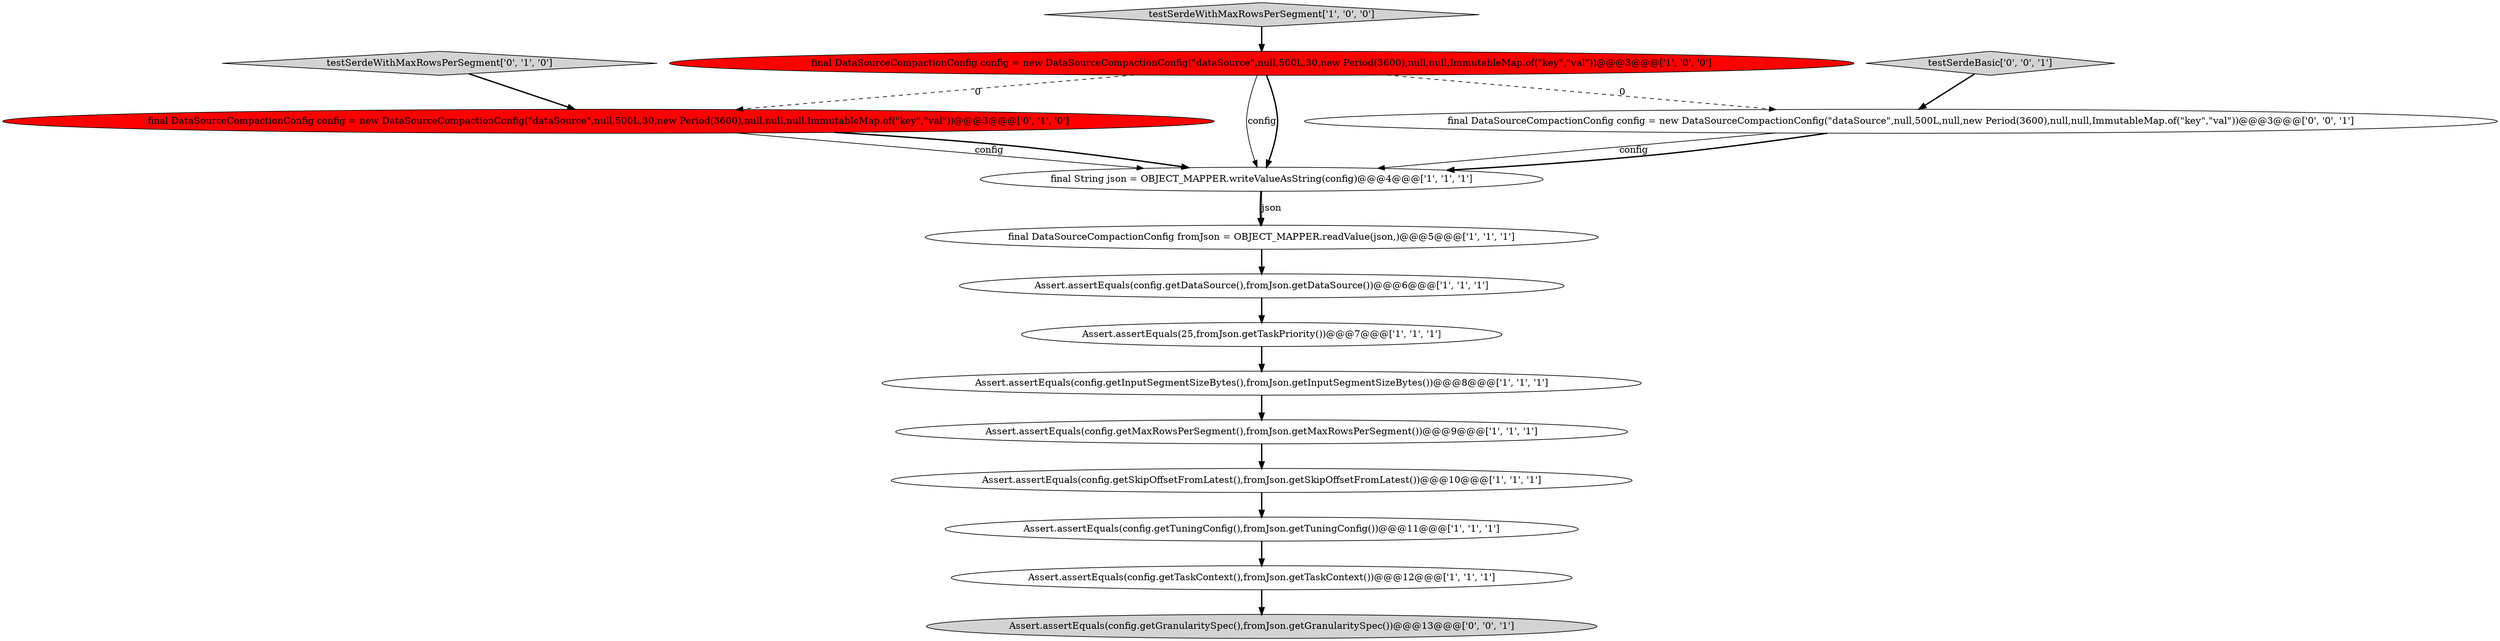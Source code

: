 digraph {
7 [style = filled, label = "Assert.assertEquals(config.getSkipOffsetFromLatest(),fromJson.getSkipOffsetFromLatest())@@@10@@@['1', '1', '1']", fillcolor = white, shape = ellipse image = "AAA0AAABBB1BBB"];
9 [style = filled, label = "Assert.assertEquals(config.getTaskContext(),fromJson.getTaskContext())@@@12@@@['1', '1', '1']", fillcolor = white, shape = ellipse image = "AAA0AAABBB1BBB"];
3 [style = filled, label = "Assert.assertEquals(config.getMaxRowsPerSegment(),fromJson.getMaxRowsPerSegment())@@@9@@@['1', '1', '1']", fillcolor = white, shape = ellipse image = "AAA0AAABBB1BBB"];
6 [style = filled, label = "Assert.assertEquals(config.getDataSource(),fromJson.getDataSource())@@@6@@@['1', '1', '1']", fillcolor = white, shape = ellipse image = "AAA0AAABBB1BBB"];
11 [style = filled, label = "final DataSourceCompactionConfig config = new DataSourceCompactionConfig(\"dataSource\",null,500L,30,new Period(3600),null,null,null,ImmutableMap.of(\"key\",\"val\"))@@@3@@@['0', '1', '0']", fillcolor = red, shape = ellipse image = "AAA1AAABBB2BBB"];
15 [style = filled, label = "testSerdeBasic['0', '0', '1']", fillcolor = lightgray, shape = diamond image = "AAA0AAABBB3BBB"];
0 [style = filled, label = "final DataSourceCompactionConfig config = new DataSourceCompactionConfig(\"dataSource\",null,500L,30,new Period(3600),null,null,ImmutableMap.of(\"key\",\"val\"))@@@3@@@['1', '0', '0']", fillcolor = red, shape = ellipse image = "AAA1AAABBB1BBB"];
8 [style = filled, label = "Assert.assertEquals(config.getInputSegmentSizeBytes(),fromJson.getInputSegmentSizeBytes())@@@8@@@['1', '1', '1']", fillcolor = white, shape = ellipse image = "AAA0AAABBB1BBB"];
10 [style = filled, label = "final DataSourceCompactionConfig fromJson = OBJECT_MAPPER.readValue(json,)@@@5@@@['1', '1', '1']", fillcolor = white, shape = ellipse image = "AAA0AAABBB1BBB"];
2 [style = filled, label = "Assert.assertEquals(25,fromJson.getTaskPriority())@@@7@@@['1', '1', '1']", fillcolor = white, shape = ellipse image = "AAA0AAABBB1BBB"];
14 [style = filled, label = "Assert.assertEquals(config.getGranularitySpec(),fromJson.getGranularitySpec())@@@13@@@['0', '0', '1']", fillcolor = lightgray, shape = ellipse image = "AAA0AAABBB3BBB"];
13 [style = filled, label = "final DataSourceCompactionConfig config = new DataSourceCompactionConfig(\"dataSource\",null,500L,null,new Period(3600),null,null,ImmutableMap.of(\"key\",\"val\"))@@@3@@@['0', '0', '1']", fillcolor = white, shape = ellipse image = "AAA0AAABBB3BBB"];
1 [style = filled, label = "Assert.assertEquals(config.getTuningConfig(),fromJson.getTuningConfig())@@@11@@@['1', '1', '1']", fillcolor = white, shape = ellipse image = "AAA0AAABBB1BBB"];
12 [style = filled, label = "testSerdeWithMaxRowsPerSegment['0', '1', '0']", fillcolor = lightgray, shape = diamond image = "AAA0AAABBB2BBB"];
4 [style = filled, label = "testSerdeWithMaxRowsPerSegment['1', '0', '0']", fillcolor = lightgray, shape = diamond image = "AAA0AAABBB1BBB"];
5 [style = filled, label = "final String json = OBJECT_MAPPER.writeValueAsString(config)@@@4@@@['1', '1', '1']", fillcolor = white, shape = ellipse image = "AAA0AAABBB1BBB"];
5->10 [style = bold, label=""];
0->5 [style = solid, label="config"];
15->13 [style = bold, label=""];
7->1 [style = bold, label=""];
5->10 [style = solid, label="json"];
11->5 [style = solid, label="config"];
8->3 [style = bold, label=""];
12->11 [style = bold, label=""];
13->5 [style = solid, label="config"];
0->11 [style = dashed, label="0"];
10->6 [style = bold, label=""];
1->9 [style = bold, label=""];
4->0 [style = bold, label=""];
6->2 [style = bold, label=""];
11->5 [style = bold, label=""];
3->7 [style = bold, label=""];
0->13 [style = dashed, label="0"];
9->14 [style = bold, label=""];
13->5 [style = bold, label=""];
2->8 [style = bold, label=""];
0->5 [style = bold, label=""];
}
